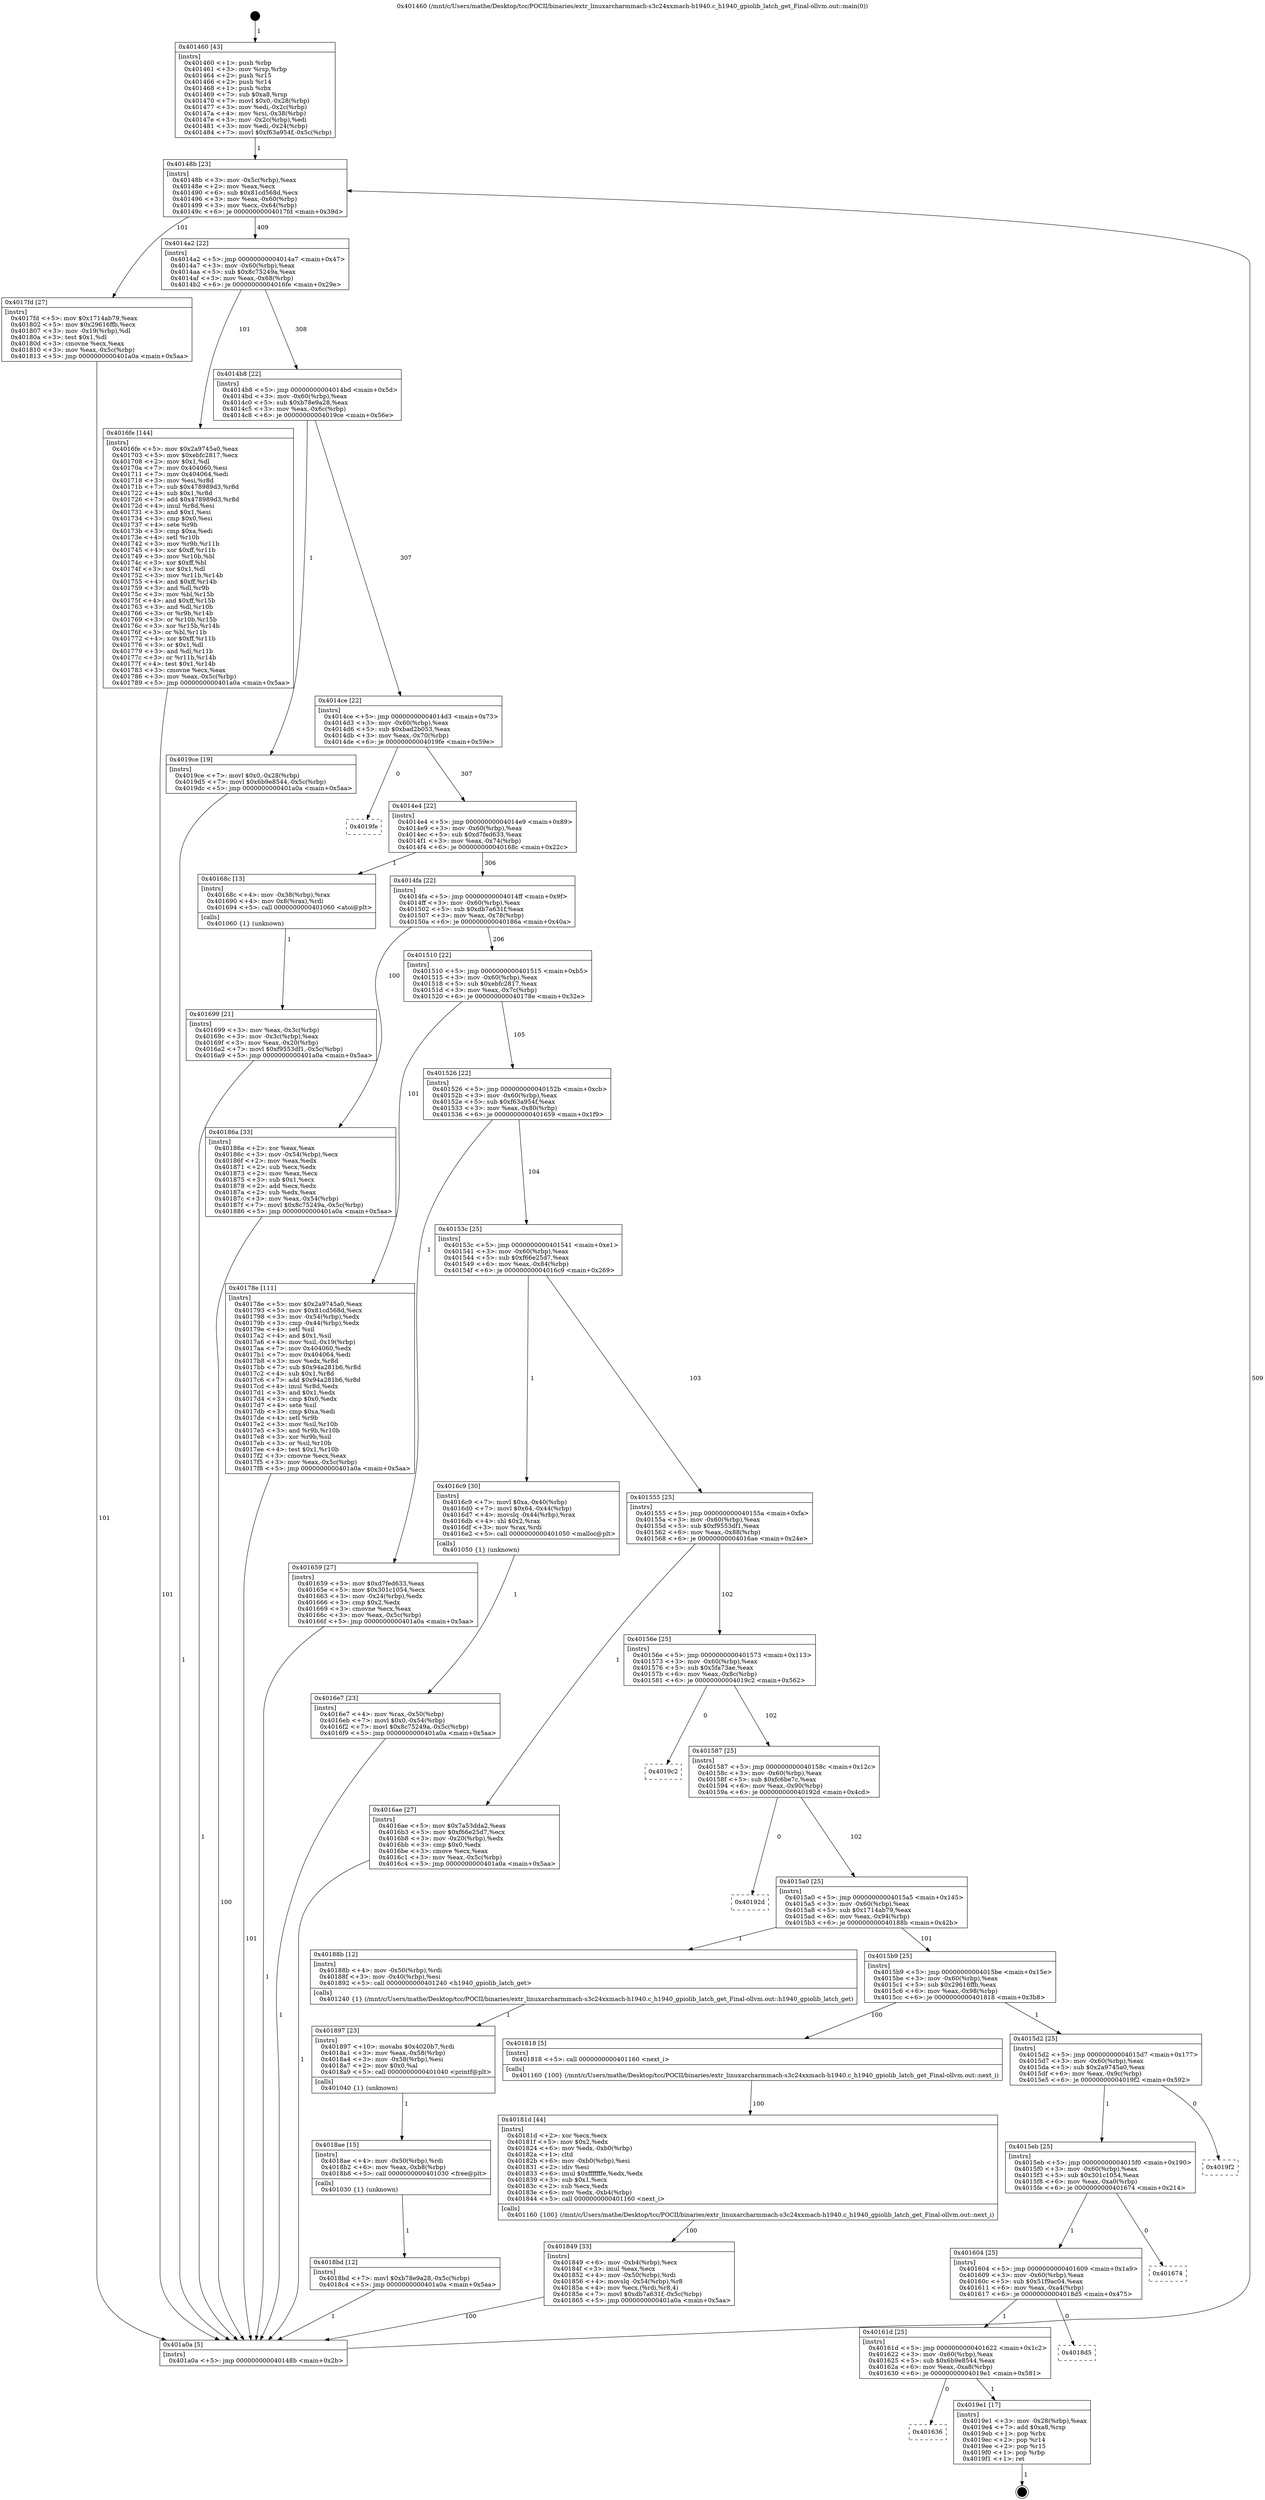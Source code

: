 digraph "0x401460" {
  label = "0x401460 (/mnt/c/Users/mathe/Desktop/tcc/POCII/binaries/extr_linuxarcharmmach-s3c24xxmach-h1940.c_h1940_gpiolib_latch_get_Final-ollvm.out::main(0))"
  labelloc = "t"
  node[shape=record]

  Entry [label="",width=0.3,height=0.3,shape=circle,fillcolor=black,style=filled]
  "0x40148b" [label="{
     0x40148b [23]\l
     | [instrs]\l
     &nbsp;&nbsp;0x40148b \<+3\>: mov -0x5c(%rbp),%eax\l
     &nbsp;&nbsp;0x40148e \<+2\>: mov %eax,%ecx\l
     &nbsp;&nbsp;0x401490 \<+6\>: sub $0x81cd568d,%ecx\l
     &nbsp;&nbsp;0x401496 \<+3\>: mov %eax,-0x60(%rbp)\l
     &nbsp;&nbsp;0x401499 \<+3\>: mov %ecx,-0x64(%rbp)\l
     &nbsp;&nbsp;0x40149c \<+6\>: je 00000000004017fd \<main+0x39d\>\l
  }"]
  "0x4017fd" [label="{
     0x4017fd [27]\l
     | [instrs]\l
     &nbsp;&nbsp;0x4017fd \<+5\>: mov $0x1714ab79,%eax\l
     &nbsp;&nbsp;0x401802 \<+5\>: mov $0x29616ffb,%ecx\l
     &nbsp;&nbsp;0x401807 \<+3\>: mov -0x19(%rbp),%dl\l
     &nbsp;&nbsp;0x40180a \<+3\>: test $0x1,%dl\l
     &nbsp;&nbsp;0x40180d \<+3\>: cmovne %ecx,%eax\l
     &nbsp;&nbsp;0x401810 \<+3\>: mov %eax,-0x5c(%rbp)\l
     &nbsp;&nbsp;0x401813 \<+5\>: jmp 0000000000401a0a \<main+0x5aa\>\l
  }"]
  "0x4014a2" [label="{
     0x4014a2 [22]\l
     | [instrs]\l
     &nbsp;&nbsp;0x4014a2 \<+5\>: jmp 00000000004014a7 \<main+0x47\>\l
     &nbsp;&nbsp;0x4014a7 \<+3\>: mov -0x60(%rbp),%eax\l
     &nbsp;&nbsp;0x4014aa \<+5\>: sub $0x8c75249a,%eax\l
     &nbsp;&nbsp;0x4014af \<+3\>: mov %eax,-0x68(%rbp)\l
     &nbsp;&nbsp;0x4014b2 \<+6\>: je 00000000004016fe \<main+0x29e\>\l
  }"]
  Exit [label="",width=0.3,height=0.3,shape=circle,fillcolor=black,style=filled,peripheries=2]
  "0x4016fe" [label="{
     0x4016fe [144]\l
     | [instrs]\l
     &nbsp;&nbsp;0x4016fe \<+5\>: mov $0x2a9745a0,%eax\l
     &nbsp;&nbsp;0x401703 \<+5\>: mov $0xebfc2817,%ecx\l
     &nbsp;&nbsp;0x401708 \<+2\>: mov $0x1,%dl\l
     &nbsp;&nbsp;0x40170a \<+7\>: mov 0x404060,%esi\l
     &nbsp;&nbsp;0x401711 \<+7\>: mov 0x404064,%edi\l
     &nbsp;&nbsp;0x401718 \<+3\>: mov %esi,%r8d\l
     &nbsp;&nbsp;0x40171b \<+7\>: sub $0x478989d3,%r8d\l
     &nbsp;&nbsp;0x401722 \<+4\>: sub $0x1,%r8d\l
     &nbsp;&nbsp;0x401726 \<+7\>: add $0x478989d3,%r8d\l
     &nbsp;&nbsp;0x40172d \<+4\>: imul %r8d,%esi\l
     &nbsp;&nbsp;0x401731 \<+3\>: and $0x1,%esi\l
     &nbsp;&nbsp;0x401734 \<+3\>: cmp $0x0,%esi\l
     &nbsp;&nbsp;0x401737 \<+4\>: sete %r9b\l
     &nbsp;&nbsp;0x40173b \<+3\>: cmp $0xa,%edi\l
     &nbsp;&nbsp;0x40173e \<+4\>: setl %r10b\l
     &nbsp;&nbsp;0x401742 \<+3\>: mov %r9b,%r11b\l
     &nbsp;&nbsp;0x401745 \<+4\>: xor $0xff,%r11b\l
     &nbsp;&nbsp;0x401749 \<+3\>: mov %r10b,%bl\l
     &nbsp;&nbsp;0x40174c \<+3\>: xor $0xff,%bl\l
     &nbsp;&nbsp;0x40174f \<+3\>: xor $0x1,%dl\l
     &nbsp;&nbsp;0x401752 \<+3\>: mov %r11b,%r14b\l
     &nbsp;&nbsp;0x401755 \<+4\>: and $0xff,%r14b\l
     &nbsp;&nbsp;0x401759 \<+3\>: and %dl,%r9b\l
     &nbsp;&nbsp;0x40175c \<+3\>: mov %bl,%r15b\l
     &nbsp;&nbsp;0x40175f \<+4\>: and $0xff,%r15b\l
     &nbsp;&nbsp;0x401763 \<+3\>: and %dl,%r10b\l
     &nbsp;&nbsp;0x401766 \<+3\>: or %r9b,%r14b\l
     &nbsp;&nbsp;0x401769 \<+3\>: or %r10b,%r15b\l
     &nbsp;&nbsp;0x40176c \<+3\>: xor %r15b,%r14b\l
     &nbsp;&nbsp;0x40176f \<+3\>: or %bl,%r11b\l
     &nbsp;&nbsp;0x401772 \<+4\>: xor $0xff,%r11b\l
     &nbsp;&nbsp;0x401776 \<+3\>: or $0x1,%dl\l
     &nbsp;&nbsp;0x401779 \<+3\>: and %dl,%r11b\l
     &nbsp;&nbsp;0x40177c \<+3\>: or %r11b,%r14b\l
     &nbsp;&nbsp;0x40177f \<+4\>: test $0x1,%r14b\l
     &nbsp;&nbsp;0x401783 \<+3\>: cmovne %ecx,%eax\l
     &nbsp;&nbsp;0x401786 \<+3\>: mov %eax,-0x5c(%rbp)\l
     &nbsp;&nbsp;0x401789 \<+5\>: jmp 0000000000401a0a \<main+0x5aa\>\l
  }"]
  "0x4014b8" [label="{
     0x4014b8 [22]\l
     | [instrs]\l
     &nbsp;&nbsp;0x4014b8 \<+5\>: jmp 00000000004014bd \<main+0x5d\>\l
     &nbsp;&nbsp;0x4014bd \<+3\>: mov -0x60(%rbp),%eax\l
     &nbsp;&nbsp;0x4014c0 \<+5\>: sub $0xb78e9a28,%eax\l
     &nbsp;&nbsp;0x4014c5 \<+3\>: mov %eax,-0x6c(%rbp)\l
     &nbsp;&nbsp;0x4014c8 \<+6\>: je 00000000004019ce \<main+0x56e\>\l
  }"]
  "0x401636" [label="{
     0x401636\l
  }", style=dashed]
  "0x4019ce" [label="{
     0x4019ce [19]\l
     | [instrs]\l
     &nbsp;&nbsp;0x4019ce \<+7\>: movl $0x0,-0x28(%rbp)\l
     &nbsp;&nbsp;0x4019d5 \<+7\>: movl $0x6b9e8544,-0x5c(%rbp)\l
     &nbsp;&nbsp;0x4019dc \<+5\>: jmp 0000000000401a0a \<main+0x5aa\>\l
  }"]
  "0x4014ce" [label="{
     0x4014ce [22]\l
     | [instrs]\l
     &nbsp;&nbsp;0x4014ce \<+5\>: jmp 00000000004014d3 \<main+0x73\>\l
     &nbsp;&nbsp;0x4014d3 \<+3\>: mov -0x60(%rbp),%eax\l
     &nbsp;&nbsp;0x4014d6 \<+5\>: sub $0xbad2b053,%eax\l
     &nbsp;&nbsp;0x4014db \<+3\>: mov %eax,-0x70(%rbp)\l
     &nbsp;&nbsp;0x4014de \<+6\>: je 00000000004019fe \<main+0x59e\>\l
  }"]
  "0x4019e1" [label="{
     0x4019e1 [17]\l
     | [instrs]\l
     &nbsp;&nbsp;0x4019e1 \<+3\>: mov -0x28(%rbp),%eax\l
     &nbsp;&nbsp;0x4019e4 \<+7\>: add $0xa8,%rsp\l
     &nbsp;&nbsp;0x4019eb \<+1\>: pop %rbx\l
     &nbsp;&nbsp;0x4019ec \<+2\>: pop %r14\l
     &nbsp;&nbsp;0x4019ee \<+2\>: pop %r15\l
     &nbsp;&nbsp;0x4019f0 \<+1\>: pop %rbp\l
     &nbsp;&nbsp;0x4019f1 \<+1\>: ret\l
  }"]
  "0x4019fe" [label="{
     0x4019fe\l
  }", style=dashed]
  "0x4014e4" [label="{
     0x4014e4 [22]\l
     | [instrs]\l
     &nbsp;&nbsp;0x4014e4 \<+5\>: jmp 00000000004014e9 \<main+0x89\>\l
     &nbsp;&nbsp;0x4014e9 \<+3\>: mov -0x60(%rbp),%eax\l
     &nbsp;&nbsp;0x4014ec \<+5\>: sub $0xd7fed633,%eax\l
     &nbsp;&nbsp;0x4014f1 \<+3\>: mov %eax,-0x74(%rbp)\l
     &nbsp;&nbsp;0x4014f4 \<+6\>: je 000000000040168c \<main+0x22c\>\l
  }"]
  "0x40161d" [label="{
     0x40161d [25]\l
     | [instrs]\l
     &nbsp;&nbsp;0x40161d \<+5\>: jmp 0000000000401622 \<main+0x1c2\>\l
     &nbsp;&nbsp;0x401622 \<+3\>: mov -0x60(%rbp),%eax\l
     &nbsp;&nbsp;0x401625 \<+5\>: sub $0x6b9e8544,%eax\l
     &nbsp;&nbsp;0x40162a \<+6\>: mov %eax,-0xa8(%rbp)\l
     &nbsp;&nbsp;0x401630 \<+6\>: je 00000000004019e1 \<main+0x581\>\l
  }"]
  "0x40168c" [label="{
     0x40168c [13]\l
     | [instrs]\l
     &nbsp;&nbsp;0x40168c \<+4\>: mov -0x38(%rbp),%rax\l
     &nbsp;&nbsp;0x401690 \<+4\>: mov 0x8(%rax),%rdi\l
     &nbsp;&nbsp;0x401694 \<+5\>: call 0000000000401060 \<atoi@plt\>\l
     | [calls]\l
     &nbsp;&nbsp;0x401060 \{1\} (unknown)\l
  }"]
  "0x4014fa" [label="{
     0x4014fa [22]\l
     | [instrs]\l
     &nbsp;&nbsp;0x4014fa \<+5\>: jmp 00000000004014ff \<main+0x9f\>\l
     &nbsp;&nbsp;0x4014ff \<+3\>: mov -0x60(%rbp),%eax\l
     &nbsp;&nbsp;0x401502 \<+5\>: sub $0xdb7a631f,%eax\l
     &nbsp;&nbsp;0x401507 \<+3\>: mov %eax,-0x78(%rbp)\l
     &nbsp;&nbsp;0x40150a \<+6\>: je 000000000040186a \<main+0x40a\>\l
  }"]
  "0x4018d5" [label="{
     0x4018d5\l
  }", style=dashed]
  "0x40186a" [label="{
     0x40186a [33]\l
     | [instrs]\l
     &nbsp;&nbsp;0x40186a \<+2\>: xor %eax,%eax\l
     &nbsp;&nbsp;0x40186c \<+3\>: mov -0x54(%rbp),%ecx\l
     &nbsp;&nbsp;0x40186f \<+2\>: mov %eax,%edx\l
     &nbsp;&nbsp;0x401871 \<+2\>: sub %ecx,%edx\l
     &nbsp;&nbsp;0x401873 \<+2\>: mov %eax,%ecx\l
     &nbsp;&nbsp;0x401875 \<+3\>: sub $0x1,%ecx\l
     &nbsp;&nbsp;0x401878 \<+2\>: add %ecx,%edx\l
     &nbsp;&nbsp;0x40187a \<+2\>: sub %edx,%eax\l
     &nbsp;&nbsp;0x40187c \<+3\>: mov %eax,-0x54(%rbp)\l
     &nbsp;&nbsp;0x40187f \<+7\>: movl $0x8c75249a,-0x5c(%rbp)\l
     &nbsp;&nbsp;0x401886 \<+5\>: jmp 0000000000401a0a \<main+0x5aa\>\l
  }"]
  "0x401510" [label="{
     0x401510 [22]\l
     | [instrs]\l
     &nbsp;&nbsp;0x401510 \<+5\>: jmp 0000000000401515 \<main+0xb5\>\l
     &nbsp;&nbsp;0x401515 \<+3\>: mov -0x60(%rbp),%eax\l
     &nbsp;&nbsp;0x401518 \<+5\>: sub $0xebfc2817,%eax\l
     &nbsp;&nbsp;0x40151d \<+3\>: mov %eax,-0x7c(%rbp)\l
     &nbsp;&nbsp;0x401520 \<+6\>: je 000000000040178e \<main+0x32e\>\l
  }"]
  "0x401604" [label="{
     0x401604 [25]\l
     | [instrs]\l
     &nbsp;&nbsp;0x401604 \<+5\>: jmp 0000000000401609 \<main+0x1a9\>\l
     &nbsp;&nbsp;0x401609 \<+3\>: mov -0x60(%rbp),%eax\l
     &nbsp;&nbsp;0x40160c \<+5\>: sub $0x51f9ac04,%eax\l
     &nbsp;&nbsp;0x401611 \<+6\>: mov %eax,-0xa4(%rbp)\l
     &nbsp;&nbsp;0x401617 \<+6\>: je 00000000004018d5 \<main+0x475\>\l
  }"]
  "0x40178e" [label="{
     0x40178e [111]\l
     | [instrs]\l
     &nbsp;&nbsp;0x40178e \<+5\>: mov $0x2a9745a0,%eax\l
     &nbsp;&nbsp;0x401793 \<+5\>: mov $0x81cd568d,%ecx\l
     &nbsp;&nbsp;0x401798 \<+3\>: mov -0x54(%rbp),%edx\l
     &nbsp;&nbsp;0x40179b \<+3\>: cmp -0x44(%rbp),%edx\l
     &nbsp;&nbsp;0x40179e \<+4\>: setl %sil\l
     &nbsp;&nbsp;0x4017a2 \<+4\>: and $0x1,%sil\l
     &nbsp;&nbsp;0x4017a6 \<+4\>: mov %sil,-0x19(%rbp)\l
     &nbsp;&nbsp;0x4017aa \<+7\>: mov 0x404060,%edx\l
     &nbsp;&nbsp;0x4017b1 \<+7\>: mov 0x404064,%edi\l
     &nbsp;&nbsp;0x4017b8 \<+3\>: mov %edx,%r8d\l
     &nbsp;&nbsp;0x4017bb \<+7\>: sub $0x94a281b6,%r8d\l
     &nbsp;&nbsp;0x4017c2 \<+4\>: sub $0x1,%r8d\l
     &nbsp;&nbsp;0x4017c6 \<+7\>: add $0x94a281b6,%r8d\l
     &nbsp;&nbsp;0x4017cd \<+4\>: imul %r8d,%edx\l
     &nbsp;&nbsp;0x4017d1 \<+3\>: and $0x1,%edx\l
     &nbsp;&nbsp;0x4017d4 \<+3\>: cmp $0x0,%edx\l
     &nbsp;&nbsp;0x4017d7 \<+4\>: sete %sil\l
     &nbsp;&nbsp;0x4017db \<+3\>: cmp $0xa,%edi\l
     &nbsp;&nbsp;0x4017de \<+4\>: setl %r9b\l
     &nbsp;&nbsp;0x4017e2 \<+3\>: mov %sil,%r10b\l
     &nbsp;&nbsp;0x4017e5 \<+3\>: and %r9b,%r10b\l
     &nbsp;&nbsp;0x4017e8 \<+3\>: xor %r9b,%sil\l
     &nbsp;&nbsp;0x4017eb \<+3\>: or %sil,%r10b\l
     &nbsp;&nbsp;0x4017ee \<+4\>: test $0x1,%r10b\l
     &nbsp;&nbsp;0x4017f2 \<+3\>: cmovne %ecx,%eax\l
     &nbsp;&nbsp;0x4017f5 \<+3\>: mov %eax,-0x5c(%rbp)\l
     &nbsp;&nbsp;0x4017f8 \<+5\>: jmp 0000000000401a0a \<main+0x5aa\>\l
  }"]
  "0x401526" [label="{
     0x401526 [22]\l
     | [instrs]\l
     &nbsp;&nbsp;0x401526 \<+5\>: jmp 000000000040152b \<main+0xcb\>\l
     &nbsp;&nbsp;0x40152b \<+3\>: mov -0x60(%rbp),%eax\l
     &nbsp;&nbsp;0x40152e \<+5\>: sub $0xf63a954f,%eax\l
     &nbsp;&nbsp;0x401533 \<+3\>: mov %eax,-0x80(%rbp)\l
     &nbsp;&nbsp;0x401536 \<+6\>: je 0000000000401659 \<main+0x1f9\>\l
  }"]
  "0x401674" [label="{
     0x401674\l
  }", style=dashed]
  "0x401659" [label="{
     0x401659 [27]\l
     | [instrs]\l
     &nbsp;&nbsp;0x401659 \<+5\>: mov $0xd7fed633,%eax\l
     &nbsp;&nbsp;0x40165e \<+5\>: mov $0x301c1054,%ecx\l
     &nbsp;&nbsp;0x401663 \<+3\>: mov -0x24(%rbp),%edx\l
     &nbsp;&nbsp;0x401666 \<+3\>: cmp $0x2,%edx\l
     &nbsp;&nbsp;0x401669 \<+3\>: cmovne %ecx,%eax\l
     &nbsp;&nbsp;0x40166c \<+3\>: mov %eax,-0x5c(%rbp)\l
     &nbsp;&nbsp;0x40166f \<+5\>: jmp 0000000000401a0a \<main+0x5aa\>\l
  }"]
  "0x40153c" [label="{
     0x40153c [25]\l
     | [instrs]\l
     &nbsp;&nbsp;0x40153c \<+5\>: jmp 0000000000401541 \<main+0xe1\>\l
     &nbsp;&nbsp;0x401541 \<+3\>: mov -0x60(%rbp),%eax\l
     &nbsp;&nbsp;0x401544 \<+5\>: sub $0xf66e25d7,%eax\l
     &nbsp;&nbsp;0x401549 \<+6\>: mov %eax,-0x84(%rbp)\l
     &nbsp;&nbsp;0x40154f \<+6\>: je 00000000004016c9 \<main+0x269\>\l
  }"]
  "0x401a0a" [label="{
     0x401a0a [5]\l
     | [instrs]\l
     &nbsp;&nbsp;0x401a0a \<+5\>: jmp 000000000040148b \<main+0x2b\>\l
  }"]
  "0x401460" [label="{
     0x401460 [43]\l
     | [instrs]\l
     &nbsp;&nbsp;0x401460 \<+1\>: push %rbp\l
     &nbsp;&nbsp;0x401461 \<+3\>: mov %rsp,%rbp\l
     &nbsp;&nbsp;0x401464 \<+2\>: push %r15\l
     &nbsp;&nbsp;0x401466 \<+2\>: push %r14\l
     &nbsp;&nbsp;0x401468 \<+1\>: push %rbx\l
     &nbsp;&nbsp;0x401469 \<+7\>: sub $0xa8,%rsp\l
     &nbsp;&nbsp;0x401470 \<+7\>: movl $0x0,-0x28(%rbp)\l
     &nbsp;&nbsp;0x401477 \<+3\>: mov %edi,-0x2c(%rbp)\l
     &nbsp;&nbsp;0x40147a \<+4\>: mov %rsi,-0x38(%rbp)\l
     &nbsp;&nbsp;0x40147e \<+3\>: mov -0x2c(%rbp),%edi\l
     &nbsp;&nbsp;0x401481 \<+3\>: mov %edi,-0x24(%rbp)\l
     &nbsp;&nbsp;0x401484 \<+7\>: movl $0xf63a954f,-0x5c(%rbp)\l
  }"]
  "0x401699" [label="{
     0x401699 [21]\l
     | [instrs]\l
     &nbsp;&nbsp;0x401699 \<+3\>: mov %eax,-0x3c(%rbp)\l
     &nbsp;&nbsp;0x40169c \<+3\>: mov -0x3c(%rbp),%eax\l
     &nbsp;&nbsp;0x40169f \<+3\>: mov %eax,-0x20(%rbp)\l
     &nbsp;&nbsp;0x4016a2 \<+7\>: movl $0xf9553df1,-0x5c(%rbp)\l
     &nbsp;&nbsp;0x4016a9 \<+5\>: jmp 0000000000401a0a \<main+0x5aa\>\l
  }"]
  "0x4015eb" [label="{
     0x4015eb [25]\l
     | [instrs]\l
     &nbsp;&nbsp;0x4015eb \<+5\>: jmp 00000000004015f0 \<main+0x190\>\l
     &nbsp;&nbsp;0x4015f0 \<+3\>: mov -0x60(%rbp),%eax\l
     &nbsp;&nbsp;0x4015f3 \<+5\>: sub $0x301c1054,%eax\l
     &nbsp;&nbsp;0x4015f8 \<+6\>: mov %eax,-0xa0(%rbp)\l
     &nbsp;&nbsp;0x4015fe \<+6\>: je 0000000000401674 \<main+0x214\>\l
  }"]
  "0x4016c9" [label="{
     0x4016c9 [30]\l
     | [instrs]\l
     &nbsp;&nbsp;0x4016c9 \<+7\>: movl $0xa,-0x40(%rbp)\l
     &nbsp;&nbsp;0x4016d0 \<+7\>: movl $0x64,-0x44(%rbp)\l
     &nbsp;&nbsp;0x4016d7 \<+4\>: movslq -0x44(%rbp),%rax\l
     &nbsp;&nbsp;0x4016db \<+4\>: shl $0x2,%rax\l
     &nbsp;&nbsp;0x4016df \<+3\>: mov %rax,%rdi\l
     &nbsp;&nbsp;0x4016e2 \<+5\>: call 0000000000401050 \<malloc@plt\>\l
     | [calls]\l
     &nbsp;&nbsp;0x401050 \{1\} (unknown)\l
  }"]
  "0x401555" [label="{
     0x401555 [25]\l
     | [instrs]\l
     &nbsp;&nbsp;0x401555 \<+5\>: jmp 000000000040155a \<main+0xfa\>\l
     &nbsp;&nbsp;0x40155a \<+3\>: mov -0x60(%rbp),%eax\l
     &nbsp;&nbsp;0x40155d \<+5\>: sub $0xf9553df1,%eax\l
     &nbsp;&nbsp;0x401562 \<+6\>: mov %eax,-0x88(%rbp)\l
     &nbsp;&nbsp;0x401568 \<+6\>: je 00000000004016ae \<main+0x24e\>\l
  }"]
  "0x4019f2" [label="{
     0x4019f2\l
  }", style=dashed]
  "0x4016ae" [label="{
     0x4016ae [27]\l
     | [instrs]\l
     &nbsp;&nbsp;0x4016ae \<+5\>: mov $0x7a53dda2,%eax\l
     &nbsp;&nbsp;0x4016b3 \<+5\>: mov $0xf66e25d7,%ecx\l
     &nbsp;&nbsp;0x4016b8 \<+3\>: mov -0x20(%rbp),%edx\l
     &nbsp;&nbsp;0x4016bb \<+3\>: cmp $0x0,%edx\l
     &nbsp;&nbsp;0x4016be \<+3\>: cmove %ecx,%eax\l
     &nbsp;&nbsp;0x4016c1 \<+3\>: mov %eax,-0x5c(%rbp)\l
     &nbsp;&nbsp;0x4016c4 \<+5\>: jmp 0000000000401a0a \<main+0x5aa\>\l
  }"]
  "0x40156e" [label="{
     0x40156e [25]\l
     | [instrs]\l
     &nbsp;&nbsp;0x40156e \<+5\>: jmp 0000000000401573 \<main+0x113\>\l
     &nbsp;&nbsp;0x401573 \<+3\>: mov -0x60(%rbp),%eax\l
     &nbsp;&nbsp;0x401576 \<+5\>: sub $0x5fa73ae,%eax\l
     &nbsp;&nbsp;0x40157b \<+6\>: mov %eax,-0x8c(%rbp)\l
     &nbsp;&nbsp;0x401581 \<+6\>: je 00000000004019c2 \<main+0x562\>\l
  }"]
  "0x4016e7" [label="{
     0x4016e7 [23]\l
     | [instrs]\l
     &nbsp;&nbsp;0x4016e7 \<+4\>: mov %rax,-0x50(%rbp)\l
     &nbsp;&nbsp;0x4016eb \<+7\>: movl $0x0,-0x54(%rbp)\l
     &nbsp;&nbsp;0x4016f2 \<+7\>: movl $0x8c75249a,-0x5c(%rbp)\l
     &nbsp;&nbsp;0x4016f9 \<+5\>: jmp 0000000000401a0a \<main+0x5aa\>\l
  }"]
  "0x4018bd" [label="{
     0x4018bd [12]\l
     | [instrs]\l
     &nbsp;&nbsp;0x4018bd \<+7\>: movl $0xb78e9a28,-0x5c(%rbp)\l
     &nbsp;&nbsp;0x4018c4 \<+5\>: jmp 0000000000401a0a \<main+0x5aa\>\l
  }"]
  "0x4019c2" [label="{
     0x4019c2\l
  }", style=dashed]
  "0x401587" [label="{
     0x401587 [25]\l
     | [instrs]\l
     &nbsp;&nbsp;0x401587 \<+5\>: jmp 000000000040158c \<main+0x12c\>\l
     &nbsp;&nbsp;0x40158c \<+3\>: mov -0x60(%rbp),%eax\l
     &nbsp;&nbsp;0x40158f \<+5\>: sub $0xfc6be7c,%eax\l
     &nbsp;&nbsp;0x401594 \<+6\>: mov %eax,-0x90(%rbp)\l
     &nbsp;&nbsp;0x40159a \<+6\>: je 000000000040192d \<main+0x4cd\>\l
  }"]
  "0x4018ae" [label="{
     0x4018ae [15]\l
     | [instrs]\l
     &nbsp;&nbsp;0x4018ae \<+4\>: mov -0x50(%rbp),%rdi\l
     &nbsp;&nbsp;0x4018b2 \<+6\>: mov %eax,-0xb8(%rbp)\l
     &nbsp;&nbsp;0x4018b8 \<+5\>: call 0000000000401030 \<free@plt\>\l
     | [calls]\l
     &nbsp;&nbsp;0x401030 \{1\} (unknown)\l
  }"]
  "0x40192d" [label="{
     0x40192d\l
  }", style=dashed]
  "0x4015a0" [label="{
     0x4015a0 [25]\l
     | [instrs]\l
     &nbsp;&nbsp;0x4015a0 \<+5\>: jmp 00000000004015a5 \<main+0x145\>\l
     &nbsp;&nbsp;0x4015a5 \<+3\>: mov -0x60(%rbp),%eax\l
     &nbsp;&nbsp;0x4015a8 \<+5\>: sub $0x1714ab79,%eax\l
     &nbsp;&nbsp;0x4015ad \<+6\>: mov %eax,-0x94(%rbp)\l
     &nbsp;&nbsp;0x4015b3 \<+6\>: je 000000000040188b \<main+0x42b\>\l
  }"]
  "0x401897" [label="{
     0x401897 [23]\l
     | [instrs]\l
     &nbsp;&nbsp;0x401897 \<+10\>: movabs $0x4020b7,%rdi\l
     &nbsp;&nbsp;0x4018a1 \<+3\>: mov %eax,-0x58(%rbp)\l
     &nbsp;&nbsp;0x4018a4 \<+3\>: mov -0x58(%rbp),%esi\l
     &nbsp;&nbsp;0x4018a7 \<+2\>: mov $0x0,%al\l
     &nbsp;&nbsp;0x4018a9 \<+5\>: call 0000000000401040 \<printf@plt\>\l
     | [calls]\l
     &nbsp;&nbsp;0x401040 \{1\} (unknown)\l
  }"]
  "0x40188b" [label="{
     0x40188b [12]\l
     | [instrs]\l
     &nbsp;&nbsp;0x40188b \<+4\>: mov -0x50(%rbp),%rdi\l
     &nbsp;&nbsp;0x40188f \<+3\>: mov -0x40(%rbp),%esi\l
     &nbsp;&nbsp;0x401892 \<+5\>: call 0000000000401240 \<h1940_gpiolib_latch_get\>\l
     | [calls]\l
     &nbsp;&nbsp;0x401240 \{1\} (/mnt/c/Users/mathe/Desktop/tcc/POCII/binaries/extr_linuxarcharmmach-s3c24xxmach-h1940.c_h1940_gpiolib_latch_get_Final-ollvm.out::h1940_gpiolib_latch_get)\l
  }"]
  "0x4015b9" [label="{
     0x4015b9 [25]\l
     | [instrs]\l
     &nbsp;&nbsp;0x4015b9 \<+5\>: jmp 00000000004015be \<main+0x15e\>\l
     &nbsp;&nbsp;0x4015be \<+3\>: mov -0x60(%rbp),%eax\l
     &nbsp;&nbsp;0x4015c1 \<+5\>: sub $0x29616ffb,%eax\l
     &nbsp;&nbsp;0x4015c6 \<+6\>: mov %eax,-0x98(%rbp)\l
     &nbsp;&nbsp;0x4015cc \<+6\>: je 0000000000401818 \<main+0x3b8\>\l
  }"]
  "0x401849" [label="{
     0x401849 [33]\l
     | [instrs]\l
     &nbsp;&nbsp;0x401849 \<+6\>: mov -0xb4(%rbp),%ecx\l
     &nbsp;&nbsp;0x40184f \<+3\>: imul %eax,%ecx\l
     &nbsp;&nbsp;0x401852 \<+4\>: mov -0x50(%rbp),%rdi\l
     &nbsp;&nbsp;0x401856 \<+4\>: movslq -0x54(%rbp),%r8\l
     &nbsp;&nbsp;0x40185a \<+4\>: mov %ecx,(%rdi,%r8,4)\l
     &nbsp;&nbsp;0x40185e \<+7\>: movl $0xdb7a631f,-0x5c(%rbp)\l
     &nbsp;&nbsp;0x401865 \<+5\>: jmp 0000000000401a0a \<main+0x5aa\>\l
  }"]
  "0x401818" [label="{
     0x401818 [5]\l
     | [instrs]\l
     &nbsp;&nbsp;0x401818 \<+5\>: call 0000000000401160 \<next_i\>\l
     | [calls]\l
     &nbsp;&nbsp;0x401160 \{100\} (/mnt/c/Users/mathe/Desktop/tcc/POCII/binaries/extr_linuxarcharmmach-s3c24xxmach-h1940.c_h1940_gpiolib_latch_get_Final-ollvm.out::next_i)\l
  }"]
  "0x4015d2" [label="{
     0x4015d2 [25]\l
     | [instrs]\l
     &nbsp;&nbsp;0x4015d2 \<+5\>: jmp 00000000004015d7 \<main+0x177\>\l
     &nbsp;&nbsp;0x4015d7 \<+3\>: mov -0x60(%rbp),%eax\l
     &nbsp;&nbsp;0x4015da \<+5\>: sub $0x2a9745a0,%eax\l
     &nbsp;&nbsp;0x4015df \<+6\>: mov %eax,-0x9c(%rbp)\l
     &nbsp;&nbsp;0x4015e5 \<+6\>: je 00000000004019f2 \<main+0x592\>\l
  }"]
  "0x40181d" [label="{
     0x40181d [44]\l
     | [instrs]\l
     &nbsp;&nbsp;0x40181d \<+2\>: xor %ecx,%ecx\l
     &nbsp;&nbsp;0x40181f \<+5\>: mov $0x2,%edx\l
     &nbsp;&nbsp;0x401824 \<+6\>: mov %edx,-0xb0(%rbp)\l
     &nbsp;&nbsp;0x40182a \<+1\>: cltd\l
     &nbsp;&nbsp;0x40182b \<+6\>: mov -0xb0(%rbp),%esi\l
     &nbsp;&nbsp;0x401831 \<+2\>: idiv %esi\l
     &nbsp;&nbsp;0x401833 \<+6\>: imul $0xfffffffe,%edx,%edx\l
     &nbsp;&nbsp;0x401839 \<+3\>: sub $0x1,%ecx\l
     &nbsp;&nbsp;0x40183c \<+2\>: sub %ecx,%edx\l
     &nbsp;&nbsp;0x40183e \<+6\>: mov %edx,-0xb4(%rbp)\l
     &nbsp;&nbsp;0x401844 \<+5\>: call 0000000000401160 \<next_i\>\l
     | [calls]\l
     &nbsp;&nbsp;0x401160 \{100\} (/mnt/c/Users/mathe/Desktop/tcc/POCII/binaries/extr_linuxarcharmmach-s3c24xxmach-h1940.c_h1940_gpiolib_latch_get_Final-ollvm.out::next_i)\l
  }"]
  Entry -> "0x401460" [label=" 1"]
  "0x40148b" -> "0x4017fd" [label=" 101"]
  "0x40148b" -> "0x4014a2" [label=" 409"]
  "0x4019e1" -> Exit [label=" 1"]
  "0x4014a2" -> "0x4016fe" [label=" 101"]
  "0x4014a2" -> "0x4014b8" [label=" 308"]
  "0x40161d" -> "0x401636" [label=" 0"]
  "0x4014b8" -> "0x4019ce" [label=" 1"]
  "0x4014b8" -> "0x4014ce" [label=" 307"]
  "0x40161d" -> "0x4019e1" [label=" 1"]
  "0x4014ce" -> "0x4019fe" [label=" 0"]
  "0x4014ce" -> "0x4014e4" [label=" 307"]
  "0x401604" -> "0x40161d" [label=" 1"]
  "0x4014e4" -> "0x40168c" [label=" 1"]
  "0x4014e4" -> "0x4014fa" [label=" 306"]
  "0x401604" -> "0x4018d5" [label=" 0"]
  "0x4014fa" -> "0x40186a" [label=" 100"]
  "0x4014fa" -> "0x401510" [label=" 206"]
  "0x4015eb" -> "0x401604" [label=" 1"]
  "0x401510" -> "0x40178e" [label=" 101"]
  "0x401510" -> "0x401526" [label=" 105"]
  "0x4015eb" -> "0x401674" [label=" 0"]
  "0x401526" -> "0x401659" [label=" 1"]
  "0x401526" -> "0x40153c" [label=" 104"]
  "0x401659" -> "0x401a0a" [label=" 1"]
  "0x401460" -> "0x40148b" [label=" 1"]
  "0x401a0a" -> "0x40148b" [label=" 509"]
  "0x40168c" -> "0x401699" [label=" 1"]
  "0x401699" -> "0x401a0a" [label=" 1"]
  "0x4015d2" -> "0x4015eb" [label=" 1"]
  "0x40153c" -> "0x4016c9" [label=" 1"]
  "0x40153c" -> "0x401555" [label=" 103"]
  "0x4015d2" -> "0x4019f2" [label=" 0"]
  "0x401555" -> "0x4016ae" [label=" 1"]
  "0x401555" -> "0x40156e" [label=" 102"]
  "0x4016ae" -> "0x401a0a" [label=" 1"]
  "0x4016c9" -> "0x4016e7" [label=" 1"]
  "0x4016e7" -> "0x401a0a" [label=" 1"]
  "0x4016fe" -> "0x401a0a" [label=" 101"]
  "0x40178e" -> "0x401a0a" [label=" 101"]
  "0x4017fd" -> "0x401a0a" [label=" 101"]
  "0x4019ce" -> "0x401a0a" [label=" 1"]
  "0x40156e" -> "0x4019c2" [label=" 0"]
  "0x40156e" -> "0x401587" [label=" 102"]
  "0x4018bd" -> "0x401a0a" [label=" 1"]
  "0x401587" -> "0x40192d" [label=" 0"]
  "0x401587" -> "0x4015a0" [label=" 102"]
  "0x4018ae" -> "0x4018bd" [label=" 1"]
  "0x4015a0" -> "0x40188b" [label=" 1"]
  "0x4015a0" -> "0x4015b9" [label=" 101"]
  "0x401897" -> "0x4018ae" [label=" 1"]
  "0x4015b9" -> "0x401818" [label=" 100"]
  "0x4015b9" -> "0x4015d2" [label=" 1"]
  "0x401818" -> "0x40181d" [label=" 100"]
  "0x40181d" -> "0x401849" [label=" 100"]
  "0x401849" -> "0x401a0a" [label=" 100"]
  "0x40186a" -> "0x401a0a" [label=" 100"]
  "0x40188b" -> "0x401897" [label=" 1"]
}
